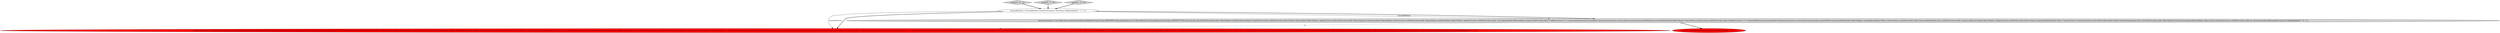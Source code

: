 digraph {
6 [style = filled, label = "setup['0', '0', '1']", fillcolor = lightgray, shape = diamond image = "AAA0AAABBB3BBB"];
4 [style = filled, label = "setup['0', '1', '0']", fillcolor = lightgray, shape = diamond image = "AAA0AAABBB2BBB"];
5 [style = filled, label = "objectAssociation = new ObjectAssociationAbstract(facetedMethod,FeatureType.PROPERTY,mockObjectSpecification,new ObjectMemberContext(DeploymentCategory.PRODUCTION,null,null,null,null,null)){@Override public ObjectAdapter get(final ObjectAdapter fromObject){return null}@Override public boolean isEmpty(final ObjectAdapter adapter){return false}@Override public ObjectAdapter(( getChoices(final ObjectAdapter object){return null}@Override public ObjectAdapter getDefault(final ObjectAdapter adapter){return null}@Override public void toDefault(final ObjectAdapter target){}@Override public UsabilityContext<?> createUsableInteractionContext(final AuthenticationSession session,final InteractionInvocationMethod invocationMethod,final ObjectAdapter target,final Where where){return null}@Override public VisibilityContext<?> createVisibleInteractionContext(final AuthenticationSession session,final InteractionInvocationMethod invocationMethod,final ObjectAdapter targetObjectAdapter,final Where where){return null}@Override public String debugData(){return null}@Override public Instance getInstance(final ObjectAdapter adapter){return null}@Override public boolean containsDoOpFacet(final Class<? extends Facet> facetType){return false}@Override public boolean hasAutoComplete(){return false}@Override public ObjectAdapter(( getAutoComplete(ObjectAdapter object,String searchArg){return null}@Override public int getAutoCompleteMinLength(){return 0}}@@@4@@@['0', '1', '0']", fillcolor = red, shape = ellipse image = "AAA1AAABBB2BBB"];
2 [style = filled, label = "context.checking(new Expectations(){})@@@45@@@['1', '0', '0']", fillcolor = red, shape = ellipse image = "AAA1AAABBB1BBB"];
3 [style = filled, label = "objectAssociation = new ObjectAssociationAbstract(facetedMethod,FeatureType.PROPERTY,objectSpecification,new ObjectMemberContext(DeploymentCategory.PRODUCTION,null,null,null,null,null)){@Override public ObjectAdapter get(final ObjectAdapter fromObject){return null}@Override public boolean isEmpty(final ObjectAdapter adapter){return false}@Override public ObjectAdapter(( getChoices(final ObjectAdapter object){return null}@Override public ObjectAdapter getDefault(final ObjectAdapter adapter){return null}@Override public void toDefault(final ObjectAdapter target){}@Override public UsabilityContext<?> createUsableInteractionContext(final AuthenticationSession session,final InteractionInvocationMethod invocationMethod,final ObjectAdapter target,Where where){return null}@Override public VisibilityContext<?> createVisibleInteractionContext(final AuthenticationSession session,final InteractionInvocationMethod invocationMethod,final ObjectAdapter targetObjectAdapter,Where where){return null}@Override public String debugData(){return null}@Override public Instance getInstance(final ObjectAdapter adapter){return null}@Override public boolean containsDoOpFacet(final Class<? extends Facet> facetType){return false}@Override public boolean hasAutoComplete(){return false}@Override public ObjectAdapter(( getAutoComplete(ObjectAdapter object,String searchArg){return null}@Override public int getAutoCompleteMinLength(){return 0}}@@@4@@@['1', '0', '1']", fillcolor = lightgray, shape = ellipse image = "AAA0AAABBB1BBB"];
0 [style = filled, label = "facetedMethod = FacetedMethod.createForProperty(,\"firstName\")@@@3@@@['1', '1', '1']", fillcolor = white, shape = ellipse image = "AAA0AAABBB1BBB"];
1 [style = filled, label = "setup['1', '0', '0']", fillcolor = lightgray, shape = diamond image = "AAA0AAABBB1BBB"];
0->3 [style = solid, label="facetedMethod"];
0->3 [style = bold, label=""];
3->5 [style = dashed, label="0"];
6->0 [style = bold, label=""];
1->0 [style = bold, label=""];
3->2 [style = bold, label=""];
0->5 [style = solid, label="facetedMethod"];
4->0 [style = bold, label=""];
0->5 [style = bold, label=""];
}
